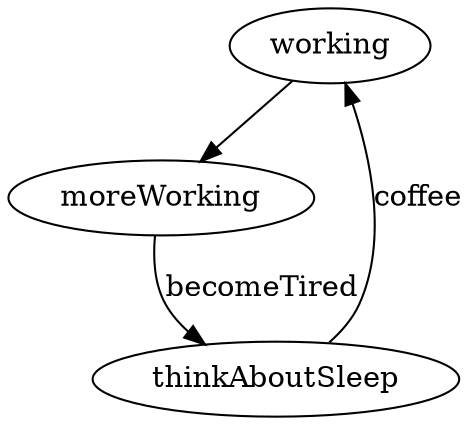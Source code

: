 digraph {
  working -> moreWorking 
  moreWorking  -> thinkAboutSleep [label="becomeTired"];
  thinkAboutSleep -> working [label="coffee"];
  
}

